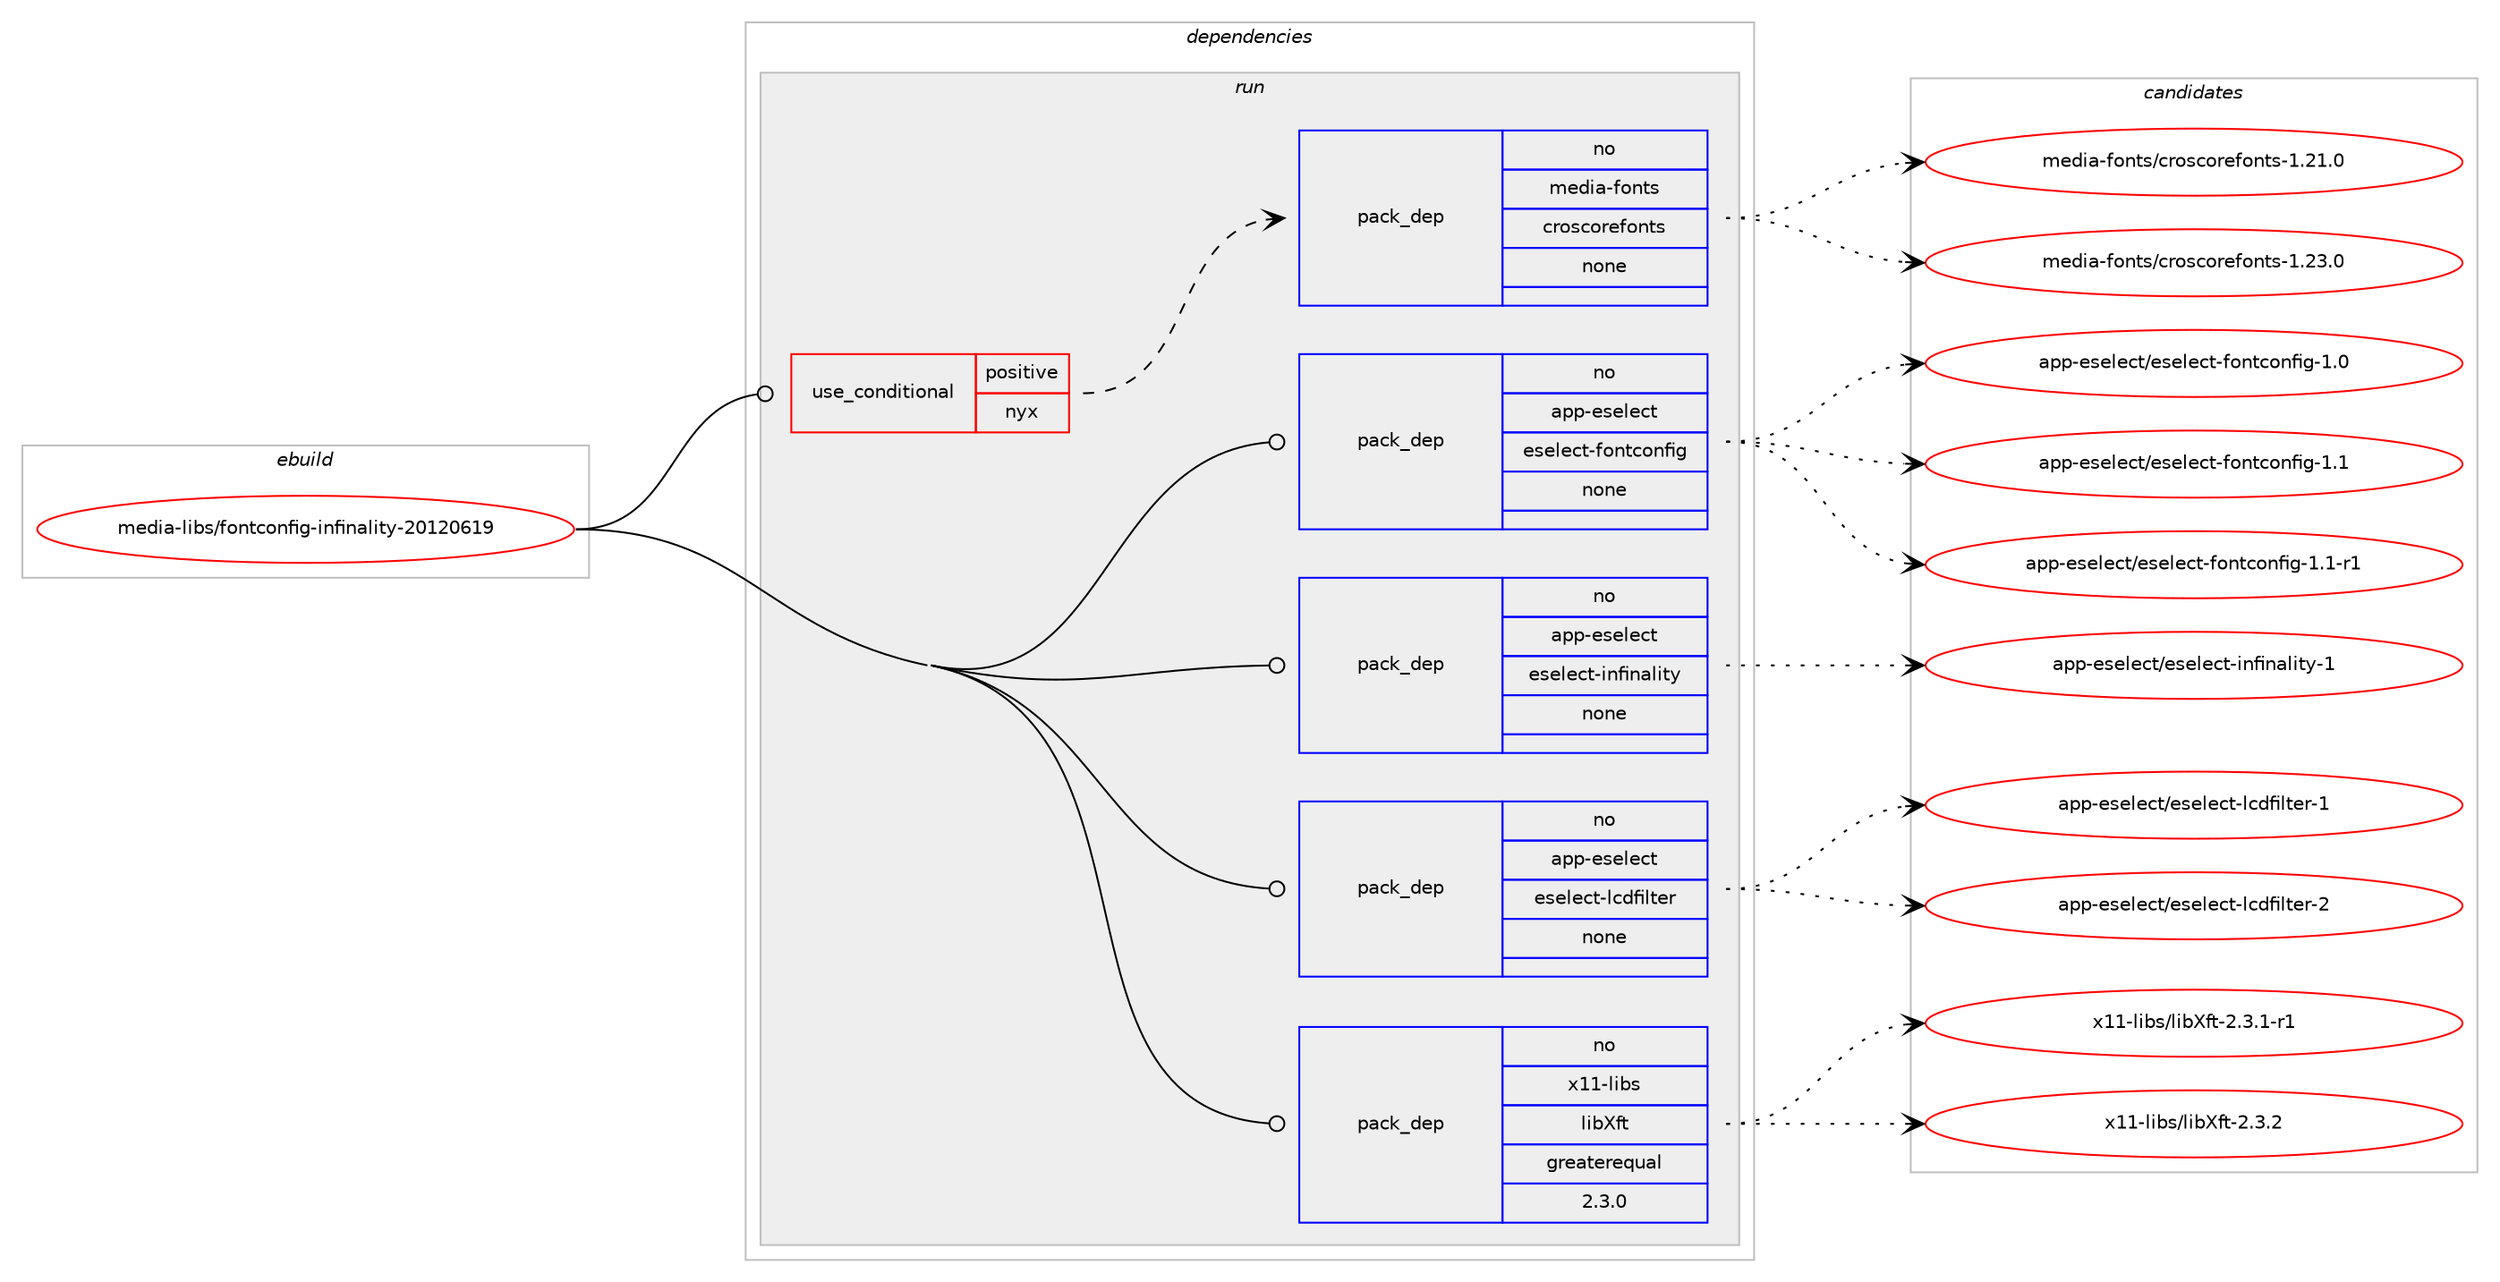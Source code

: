 digraph prolog {

# *************
# Graph options
# *************

newrank=true;
concentrate=true;
compound=true;
graph [rankdir=LR,fontname=Helvetica,fontsize=10,ranksep=1.5];#, ranksep=2.5, nodesep=0.2];
edge  [arrowhead=vee];
node  [fontname=Helvetica,fontsize=10];

# **********
# The ebuild
# **********

subgraph cluster_leftcol {
color=gray;
rank=same;
label=<<i>ebuild</i>>;
id [label="media-libs/fontconfig-infinality-20120619", color=red, width=4, href="../media-libs/fontconfig-infinality-20120619.svg"];
}

# ****************
# The dependencies
# ****************

subgraph cluster_midcol {
color=gray;
label=<<i>dependencies</i>>;
subgraph cluster_compile {
fillcolor="#eeeeee";
style=filled;
label=<<i>compile</i>>;
}
subgraph cluster_compileandrun {
fillcolor="#eeeeee";
style=filled;
label=<<i>compile and run</i>>;
}
subgraph cluster_run {
fillcolor="#eeeeee";
style=filled;
label=<<i>run</i>>;
subgraph cond88879 {
dependency360215 [label=<<TABLE BORDER="0" CELLBORDER="1" CELLSPACING="0" CELLPADDING="4"><TR><TD ROWSPAN="3" CELLPADDING="10">use_conditional</TD></TR><TR><TD>positive</TD></TR><TR><TD>nyx</TD></TR></TABLE>>, shape=none, color=red];
subgraph pack265821 {
dependency360216 [label=<<TABLE BORDER="0" CELLBORDER="1" CELLSPACING="0" CELLPADDING="4" WIDTH="220"><TR><TD ROWSPAN="6" CELLPADDING="30">pack_dep</TD></TR><TR><TD WIDTH="110">no</TD></TR><TR><TD>media-fonts</TD></TR><TR><TD>croscorefonts</TD></TR><TR><TD>none</TD></TR><TR><TD></TD></TR></TABLE>>, shape=none, color=blue];
}
dependency360215:e -> dependency360216:w [weight=20,style="dashed",arrowhead="vee"];
}
id:e -> dependency360215:w [weight=20,style="solid",arrowhead="odot"];
subgraph pack265822 {
dependency360217 [label=<<TABLE BORDER="0" CELLBORDER="1" CELLSPACING="0" CELLPADDING="4" WIDTH="220"><TR><TD ROWSPAN="6" CELLPADDING="30">pack_dep</TD></TR><TR><TD WIDTH="110">no</TD></TR><TR><TD>app-eselect</TD></TR><TR><TD>eselect-fontconfig</TD></TR><TR><TD>none</TD></TR><TR><TD></TD></TR></TABLE>>, shape=none, color=blue];
}
id:e -> dependency360217:w [weight=20,style="solid",arrowhead="odot"];
subgraph pack265823 {
dependency360218 [label=<<TABLE BORDER="0" CELLBORDER="1" CELLSPACING="0" CELLPADDING="4" WIDTH="220"><TR><TD ROWSPAN="6" CELLPADDING="30">pack_dep</TD></TR><TR><TD WIDTH="110">no</TD></TR><TR><TD>app-eselect</TD></TR><TR><TD>eselect-infinality</TD></TR><TR><TD>none</TD></TR><TR><TD></TD></TR></TABLE>>, shape=none, color=blue];
}
id:e -> dependency360218:w [weight=20,style="solid",arrowhead="odot"];
subgraph pack265824 {
dependency360219 [label=<<TABLE BORDER="0" CELLBORDER="1" CELLSPACING="0" CELLPADDING="4" WIDTH="220"><TR><TD ROWSPAN="6" CELLPADDING="30">pack_dep</TD></TR><TR><TD WIDTH="110">no</TD></TR><TR><TD>app-eselect</TD></TR><TR><TD>eselect-lcdfilter</TD></TR><TR><TD>none</TD></TR><TR><TD></TD></TR></TABLE>>, shape=none, color=blue];
}
id:e -> dependency360219:w [weight=20,style="solid",arrowhead="odot"];
subgraph pack265825 {
dependency360220 [label=<<TABLE BORDER="0" CELLBORDER="1" CELLSPACING="0" CELLPADDING="4" WIDTH="220"><TR><TD ROWSPAN="6" CELLPADDING="30">pack_dep</TD></TR><TR><TD WIDTH="110">no</TD></TR><TR><TD>x11-libs</TD></TR><TR><TD>libXft</TD></TR><TR><TD>greaterequal</TD></TR><TR><TD>2.3.0</TD></TR></TABLE>>, shape=none, color=blue];
}
id:e -> dependency360220:w [weight=20,style="solid",arrowhead="odot"];
}
}

# **************
# The candidates
# **************

subgraph cluster_choices {
rank=same;
color=gray;
label=<<i>candidates</i>>;

subgraph choice265821 {
color=black;
nodesep=1;
choice109101100105974510211111011611547991141111159911111410110211111011611545494650494648 [label="media-fonts/croscorefonts-1.21.0", color=red, width=4,href="../media-fonts/croscorefonts-1.21.0.svg"];
choice109101100105974510211111011611547991141111159911111410110211111011611545494650514648 [label="media-fonts/croscorefonts-1.23.0", color=red, width=4,href="../media-fonts/croscorefonts-1.23.0.svg"];
dependency360216:e -> choice109101100105974510211111011611547991141111159911111410110211111011611545494650494648:w [style=dotted,weight="100"];
dependency360216:e -> choice109101100105974510211111011611547991141111159911111410110211111011611545494650514648:w [style=dotted,weight="100"];
}
subgraph choice265822 {
color=black;
nodesep=1;
choice9711211245101115101108101991164710111510110810199116451021111101169911111010210510345494648 [label="app-eselect/eselect-fontconfig-1.0", color=red, width=4,href="../app-eselect/eselect-fontconfig-1.0.svg"];
choice9711211245101115101108101991164710111510110810199116451021111101169911111010210510345494649 [label="app-eselect/eselect-fontconfig-1.1", color=red, width=4,href="../app-eselect/eselect-fontconfig-1.1.svg"];
choice97112112451011151011081019911647101115101108101991164510211111011699111110102105103454946494511449 [label="app-eselect/eselect-fontconfig-1.1-r1", color=red, width=4,href="../app-eselect/eselect-fontconfig-1.1-r1.svg"];
dependency360217:e -> choice9711211245101115101108101991164710111510110810199116451021111101169911111010210510345494648:w [style=dotted,weight="100"];
dependency360217:e -> choice9711211245101115101108101991164710111510110810199116451021111101169911111010210510345494649:w [style=dotted,weight="100"];
dependency360217:e -> choice97112112451011151011081019911647101115101108101991164510211111011699111110102105103454946494511449:w [style=dotted,weight="100"];
}
subgraph choice265823 {
color=black;
nodesep=1;
choice971121124510111510110810199116471011151011081019911645105110102105110971081051161214549 [label="app-eselect/eselect-infinality-1", color=red, width=4,href="../app-eselect/eselect-infinality-1.svg"];
dependency360218:e -> choice971121124510111510110810199116471011151011081019911645105110102105110971081051161214549:w [style=dotted,weight="100"];
}
subgraph choice265824 {
color=black;
nodesep=1;
choice971121124510111510110810199116471011151011081019911645108991001021051081161011144549 [label="app-eselect/eselect-lcdfilter-1", color=red, width=4,href="../app-eselect/eselect-lcdfilter-1.svg"];
choice971121124510111510110810199116471011151011081019911645108991001021051081161011144550 [label="app-eselect/eselect-lcdfilter-2", color=red, width=4,href="../app-eselect/eselect-lcdfilter-2.svg"];
dependency360219:e -> choice971121124510111510110810199116471011151011081019911645108991001021051081161011144549:w [style=dotted,weight="100"];
dependency360219:e -> choice971121124510111510110810199116471011151011081019911645108991001021051081161011144550:w [style=dotted,weight="100"];
}
subgraph choice265825 {
color=black;
nodesep=1;
choice120494945108105981154710810598881021164550465146494511449 [label="x11-libs/libXft-2.3.1-r1", color=red, width=4,href="../x11-libs/libXft-2.3.1-r1.svg"];
choice12049494510810598115471081059888102116455046514650 [label="x11-libs/libXft-2.3.2", color=red, width=4,href="../x11-libs/libXft-2.3.2.svg"];
dependency360220:e -> choice120494945108105981154710810598881021164550465146494511449:w [style=dotted,weight="100"];
dependency360220:e -> choice12049494510810598115471081059888102116455046514650:w [style=dotted,weight="100"];
}
}

}
